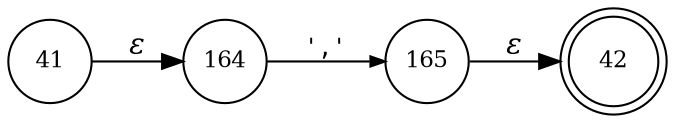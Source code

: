 digraph ATN {
rankdir=LR;
s42[fontsize=11, label="42", shape=doublecircle, fixedsize=true, width=.6];
s164[fontsize=11,label="164", shape=circle, fixedsize=true, width=.55, peripheries=1];
s165[fontsize=11,label="165", shape=circle, fixedsize=true, width=.55, peripheries=1];
s41[fontsize=11,label="41", shape=circle, fixedsize=true, width=.55, peripheries=1];
s41 -> s164 [fontname="Times-Italic", label="&epsilon;"];
s164 -> s165 [fontsize=11, fontname="Courier", arrowsize=.7, label = "','", arrowhead = normal];
s165 -> s42 [fontname="Times-Italic", label="&epsilon;"];
}